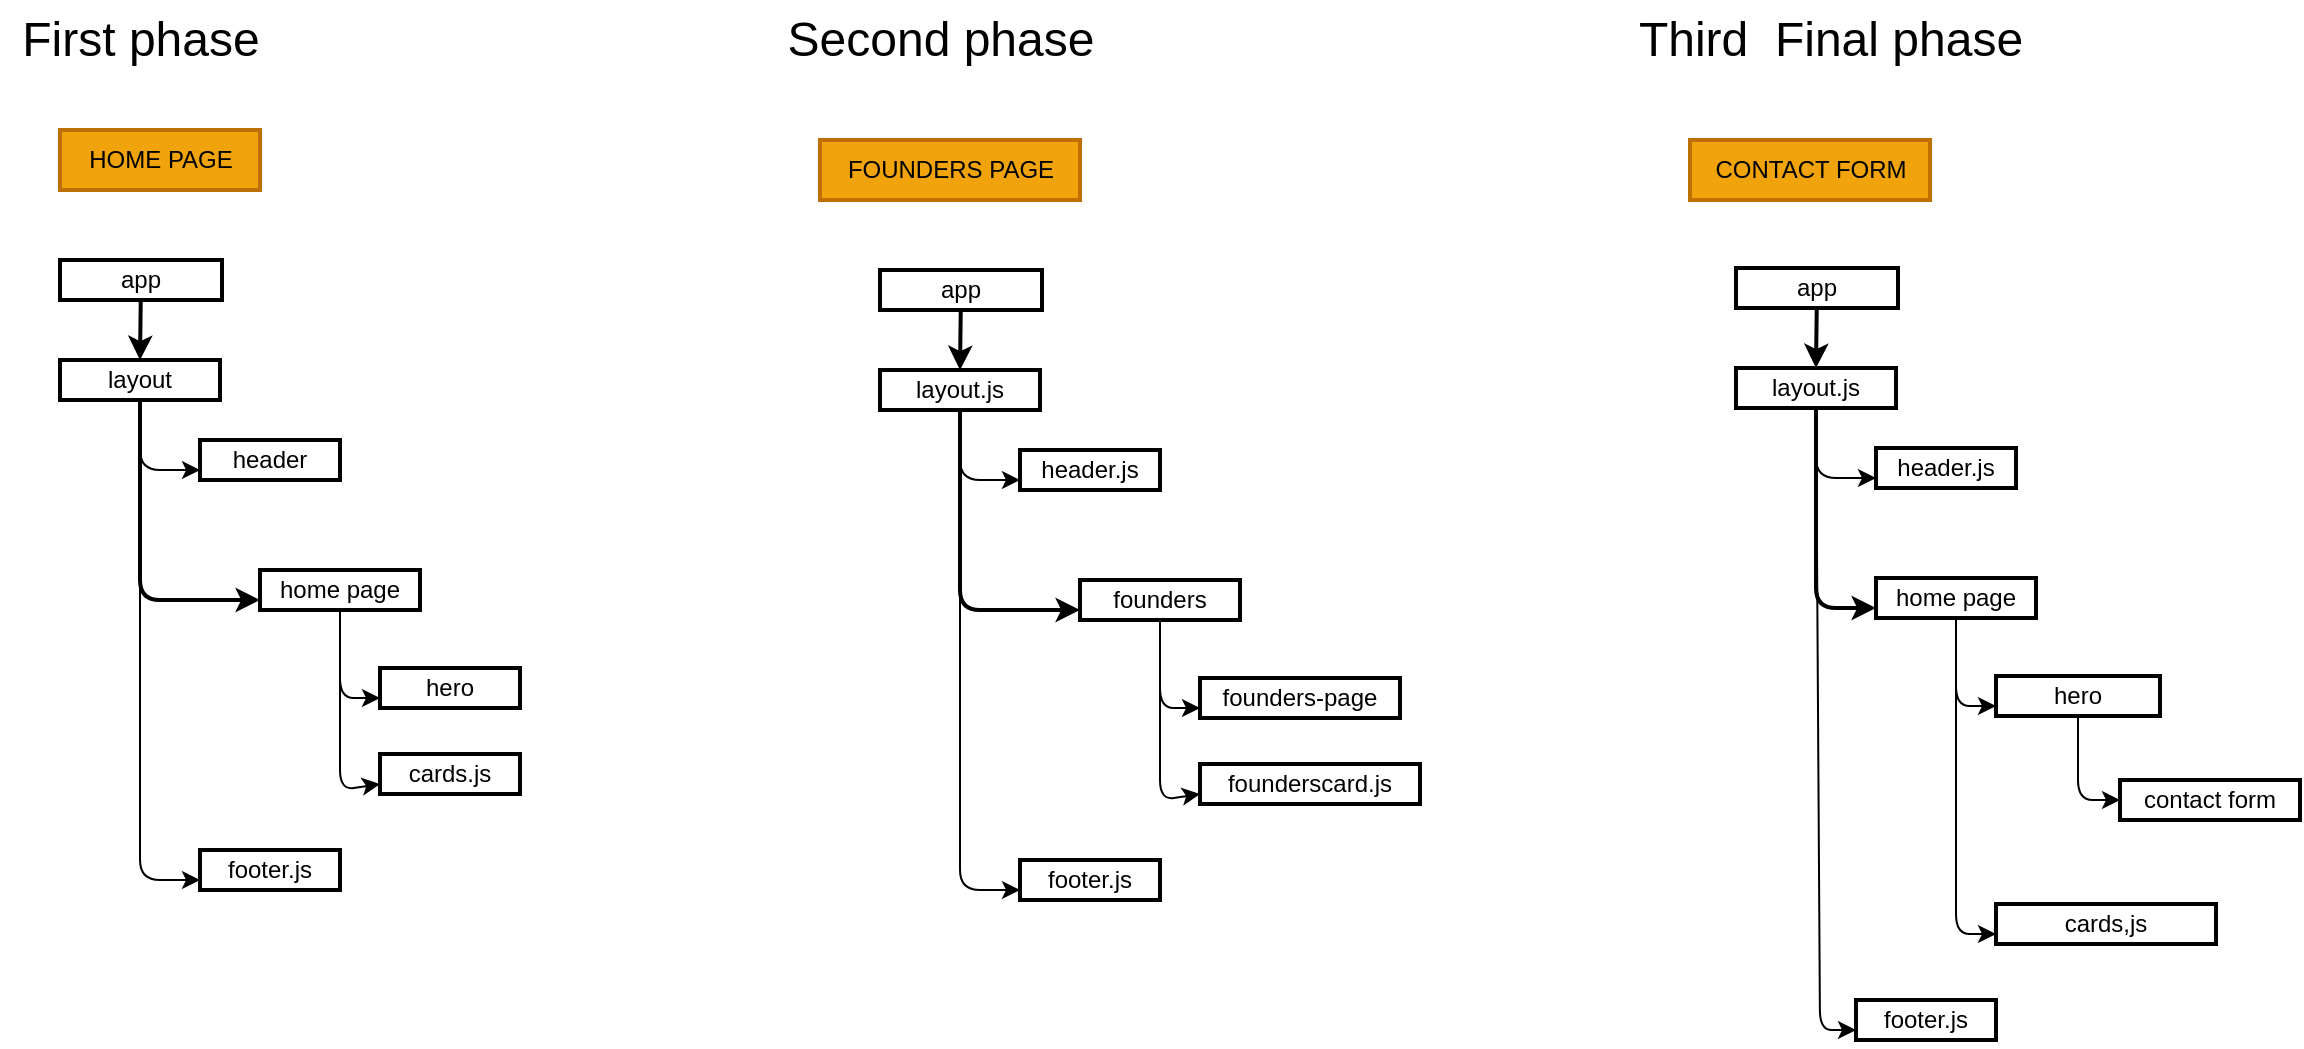 <mxfile>
    <diagram id="tS2AxR1P0syDGOoF6Fch" name="Page-1">
        <mxGraphModel dx="2583" dy="677" grid="1" gridSize="10" guides="1" tooltips="1" connect="1" arrows="1" fold="1" page="0" pageScale="1" pageWidth="850" pageHeight="1100" math="0" shadow="0">
            <root>
                <mxCell id="0"/>
                <mxCell id="1" parent="0"/>
                <mxCell id="10" style="edgeStyle=none;html=1;strokeWidth=2;exitX=0.5;exitY=1;exitDx=0;exitDy=0;entryX=0;entryY=0.75;entryDx=0;entryDy=0;" parent="1" source="18" target="45" edge="1">
                    <mxGeometry relative="1" as="geometry">
                        <Array as="points">
                            <mxPoint x="-650" y="395"/>
                            <mxPoint x="-650" y="475"/>
                        </Array>
                        <mxPoint x="-620" y="392.5" as="targetPoint"/>
                    </mxGeometry>
                </mxCell>
                <mxCell id="20" style="edgeStyle=none;html=1;strokeWidth=2;entryX=0.5;entryY=0;entryDx=0;entryDy=0;" parent="1" source="11" target="18" edge="1">
                    <mxGeometry relative="1" as="geometry">
                        <Array as="points"/>
                        <mxPoint x="-650" y="380" as="targetPoint"/>
                    </mxGeometry>
                </mxCell>
                <mxCell id="11" value="app" style="rounded=0;whiteSpace=wrap;html=1;strokeWidth=2;" parent="1" vertex="1">
                    <mxGeometry x="-690" y="305" width="81" height="20" as="geometry"/>
                </mxCell>
                <mxCell id="79" style="edgeStyle=none;html=1;entryX=0;entryY=0.75;entryDx=0;entryDy=0;" edge="1" parent="1" source="18" target="46">
                    <mxGeometry relative="1" as="geometry">
                        <Array as="points">
                            <mxPoint x="-650" y="410"/>
                        </Array>
                    </mxGeometry>
                </mxCell>
                <mxCell id="81" style="edgeStyle=none;html=1;entryX=0;entryY=0.75;entryDx=0;entryDy=0;" edge="1" parent="1" source="18" target="47">
                    <mxGeometry relative="1" as="geometry">
                        <Array as="points">
                            <mxPoint x="-650" y="615"/>
                        </Array>
                    </mxGeometry>
                </mxCell>
                <mxCell id="18" value="layout" style="rounded=0;whiteSpace=wrap;html=1;strokeWidth=2;" parent="1" vertex="1">
                    <mxGeometry x="-690" y="355" width="80" height="20" as="geometry"/>
                </mxCell>
                <mxCell id="26" value="HOME PAGE" style="text;html=1;align=center;verticalAlign=middle;resizable=0;points=[];autosize=1;strokeColor=#BD7000;fillColor=#f0a30a;fontColor=#000000;strokeWidth=2;" parent="1" vertex="1">
                    <mxGeometry x="-690" y="240" width="100" height="30" as="geometry"/>
                </mxCell>
                <mxCell id="27" value="FOUNDERS PAGE" style="text;html=1;align=center;verticalAlign=middle;resizable=0;points=[];autosize=1;strokeColor=#BD7000;fillColor=#f0a30a;fontColor=#000000;strokeWidth=2;" parent="1" vertex="1">
                    <mxGeometry x="-310" y="245" width="130" height="30" as="geometry"/>
                </mxCell>
                <mxCell id="82" style="edgeStyle=none;html=1;entryX=0;entryY=0.75;entryDx=0;entryDy=0;" edge="1" parent="1" source="45" target="48">
                    <mxGeometry relative="1" as="geometry">
                        <Array as="points">
                            <mxPoint x="-550" y="524"/>
                        </Array>
                    </mxGeometry>
                </mxCell>
                <mxCell id="83" style="edgeStyle=none;html=1;entryX=0;entryY=0.75;entryDx=0;entryDy=0;" edge="1" parent="1" source="45" target="49">
                    <mxGeometry relative="1" as="geometry">
                        <Array as="points">
                            <mxPoint x="-550" y="570"/>
                        </Array>
                    </mxGeometry>
                </mxCell>
                <mxCell id="45" value="home page" style="rounded=0;whiteSpace=wrap;html=1;strokeWidth=2;" parent="1" vertex="1">
                    <mxGeometry x="-590" y="460" width="80" height="20" as="geometry"/>
                </mxCell>
                <mxCell id="46" value="header" style="rounded=0;whiteSpace=wrap;html=1;strokeWidth=2;" parent="1" vertex="1">
                    <mxGeometry x="-620" y="395" width="70" height="20" as="geometry"/>
                </mxCell>
                <mxCell id="47" value="footer.js" style="rounded=0;whiteSpace=wrap;html=1;strokeWidth=2;" parent="1" vertex="1">
                    <mxGeometry x="-620" y="600" width="70" height="20" as="geometry"/>
                </mxCell>
                <mxCell id="48" value="hero" style="rounded=0;whiteSpace=wrap;html=1;strokeWidth=2;" parent="1" vertex="1">
                    <mxGeometry x="-530" y="509" width="70" height="20" as="geometry"/>
                </mxCell>
                <mxCell id="49" value="cards.js" style="rounded=0;whiteSpace=wrap;html=1;strokeWidth=2;" parent="1" vertex="1">
                    <mxGeometry x="-530" y="552" width="70" height="20" as="geometry"/>
                </mxCell>
                <mxCell id="62" value="CONTACT FORM" style="text;html=1;align=center;verticalAlign=middle;resizable=0;points=[];autosize=1;strokeColor=#BD7000;fillColor=#f0a30a;fontColor=#000000;strokeWidth=2;" parent="1" vertex="1">
                    <mxGeometry x="125" y="245" width="120" height="30" as="geometry"/>
                </mxCell>
                <mxCell id="72" value="&lt;font style=&quot;font-size: 24px;&quot;&gt;First phase&lt;/font&gt;" style="text;html=1;align=center;verticalAlign=middle;resizable=0;points=[];autosize=1;strokeColor=none;fillColor=none;" parent="1" vertex="1">
                    <mxGeometry x="-720" y="175" width="140" height="40" as="geometry"/>
                </mxCell>
                <mxCell id="73" value="&lt;font style=&quot;font-size: 24px;&quot;&gt;Second phase&lt;/font&gt;" style="text;html=1;align=center;verticalAlign=middle;resizable=0;points=[];autosize=1;strokeColor=none;fillColor=none;" parent="1" vertex="1">
                    <mxGeometry x="-340" y="175" width="180" height="40" as="geometry"/>
                </mxCell>
                <mxCell id="74" value="&lt;font style=&quot;font-size: 24px;&quot;&gt;Third&amp;nbsp; Final phase&lt;/font&gt;" style="text;html=1;align=center;verticalAlign=middle;resizable=0;points=[];autosize=1;strokeColor=none;fillColor=none;" parent="1" vertex="1">
                    <mxGeometry x="85" y="175" width="220" height="40" as="geometry"/>
                </mxCell>
                <mxCell id="84" style="edgeStyle=none;html=1;strokeWidth=2;exitX=0.5;exitY=1;exitDx=0;exitDy=0;entryX=0;entryY=0.75;entryDx=0;entryDy=0;" edge="1" parent="1" source="89" target="92">
                    <mxGeometry relative="1" as="geometry">
                        <Array as="points">
                            <mxPoint x="-240" y="400"/>
                            <mxPoint x="-240" y="480"/>
                        </Array>
                        <mxPoint x="-210" y="397.5" as="targetPoint"/>
                    </mxGeometry>
                </mxCell>
                <mxCell id="85" style="edgeStyle=none;html=1;strokeWidth=2;entryX=0.5;entryY=0;entryDx=0;entryDy=0;" edge="1" parent="1" source="86" target="89">
                    <mxGeometry relative="1" as="geometry">
                        <Array as="points"/>
                        <mxPoint x="-240" y="385" as="targetPoint"/>
                    </mxGeometry>
                </mxCell>
                <mxCell id="86" value="app" style="rounded=0;whiteSpace=wrap;html=1;strokeWidth=2;" vertex="1" parent="1">
                    <mxGeometry x="-280" y="310" width="81" height="20" as="geometry"/>
                </mxCell>
                <mxCell id="87" style="edgeStyle=none;html=1;entryX=0;entryY=0.75;entryDx=0;entryDy=0;" edge="1" parent="1" source="89" target="93">
                    <mxGeometry relative="1" as="geometry">
                        <Array as="points">
                            <mxPoint x="-240" y="415"/>
                        </Array>
                    </mxGeometry>
                </mxCell>
                <mxCell id="88" style="edgeStyle=none;html=1;entryX=0;entryY=0.75;entryDx=0;entryDy=0;" edge="1" parent="1" source="89" target="94">
                    <mxGeometry relative="1" as="geometry">
                        <Array as="points">
                            <mxPoint x="-240" y="620"/>
                        </Array>
                    </mxGeometry>
                </mxCell>
                <mxCell id="89" value="layout.js" style="rounded=0;whiteSpace=wrap;html=1;strokeWidth=2;" vertex="1" parent="1">
                    <mxGeometry x="-280" y="360" width="80" height="20" as="geometry"/>
                </mxCell>
                <mxCell id="90" style="edgeStyle=none;html=1;entryX=0;entryY=0.75;entryDx=0;entryDy=0;" edge="1" parent="1" source="92" target="95">
                    <mxGeometry relative="1" as="geometry">
                        <Array as="points">
                            <mxPoint x="-140" y="529"/>
                        </Array>
                    </mxGeometry>
                </mxCell>
                <mxCell id="91" style="edgeStyle=none;html=1;entryX=0;entryY=0.75;entryDx=0;entryDy=0;" edge="1" parent="1" source="92" target="96">
                    <mxGeometry relative="1" as="geometry">
                        <Array as="points">
                            <mxPoint x="-140" y="575"/>
                        </Array>
                    </mxGeometry>
                </mxCell>
                <mxCell id="92" value="founders" style="rounded=0;whiteSpace=wrap;html=1;strokeWidth=2;" vertex="1" parent="1">
                    <mxGeometry x="-180" y="465" width="80" height="20" as="geometry"/>
                </mxCell>
                <mxCell id="93" value="header.js" style="rounded=0;whiteSpace=wrap;html=1;strokeWidth=2;" vertex="1" parent="1">
                    <mxGeometry x="-210" y="400" width="70" height="20" as="geometry"/>
                </mxCell>
                <mxCell id="94" value="footer.js" style="rounded=0;whiteSpace=wrap;html=1;strokeWidth=2;" vertex="1" parent="1">
                    <mxGeometry x="-210" y="605" width="70" height="20" as="geometry"/>
                </mxCell>
                <mxCell id="95" value="founders-page" style="rounded=0;whiteSpace=wrap;html=1;strokeWidth=2;" vertex="1" parent="1">
                    <mxGeometry x="-120" y="514" width="100" height="20" as="geometry"/>
                </mxCell>
                <mxCell id="96" value="founderscard.js" style="rounded=0;whiteSpace=wrap;html=1;strokeWidth=2;" vertex="1" parent="1">
                    <mxGeometry x="-120" y="557" width="110" height="20" as="geometry"/>
                </mxCell>
                <mxCell id="97" style="edgeStyle=none;html=1;strokeWidth=2;exitX=0.5;exitY=1;exitDx=0;exitDy=0;entryX=0;entryY=0.75;entryDx=0;entryDy=0;" edge="1" parent="1" source="102" target="105">
                    <mxGeometry relative="1" as="geometry">
                        <Array as="points">
                            <mxPoint x="188" y="399"/>
                            <mxPoint x="188" y="479"/>
                        </Array>
                        <mxPoint x="218" y="396.5" as="targetPoint"/>
                    </mxGeometry>
                </mxCell>
                <mxCell id="98" style="edgeStyle=none;html=1;strokeWidth=2;entryX=0.5;entryY=0;entryDx=0;entryDy=0;" edge="1" parent="1" source="99" target="102">
                    <mxGeometry relative="1" as="geometry">
                        <Array as="points"/>
                        <mxPoint x="188" y="384" as="targetPoint"/>
                    </mxGeometry>
                </mxCell>
                <mxCell id="99" value="app" style="rounded=0;whiteSpace=wrap;html=1;strokeWidth=2;" vertex="1" parent="1">
                    <mxGeometry x="148" y="309" width="81" height="20" as="geometry"/>
                </mxCell>
                <mxCell id="100" style="edgeStyle=none;html=1;entryX=0;entryY=0.75;entryDx=0;entryDy=0;" edge="1" parent="1" source="102" target="106">
                    <mxGeometry relative="1" as="geometry">
                        <Array as="points">
                            <mxPoint x="188" y="414"/>
                        </Array>
                    </mxGeometry>
                </mxCell>
                <mxCell id="101" style="edgeStyle=none;html=1;entryX=0;entryY=0.75;entryDx=0;entryDy=0;" edge="1" parent="1" source="102" target="107">
                    <mxGeometry relative="1" as="geometry">
                        <Array as="points">
                            <mxPoint x="190" y="690"/>
                        </Array>
                    </mxGeometry>
                </mxCell>
                <mxCell id="102" value="layout.js" style="rounded=0;whiteSpace=wrap;html=1;strokeWidth=2;" vertex="1" parent="1">
                    <mxGeometry x="148" y="359" width="80" height="20" as="geometry"/>
                </mxCell>
                <mxCell id="103" style="edgeStyle=none;html=1;entryX=0;entryY=0.75;entryDx=0;entryDy=0;" edge="1" parent="1" source="105" target="108">
                    <mxGeometry relative="1" as="geometry">
                        <Array as="points">
                            <mxPoint x="258" y="528"/>
                        </Array>
                    </mxGeometry>
                </mxCell>
                <mxCell id="104" style="edgeStyle=none;html=1;entryX=0;entryY=0.75;entryDx=0;entryDy=0;" edge="1" parent="1" source="105" target="109">
                    <mxGeometry relative="1" as="geometry">
                        <Array as="points">
                            <mxPoint x="258" y="642"/>
                        </Array>
                    </mxGeometry>
                </mxCell>
                <mxCell id="105" value="home page" style="rounded=0;whiteSpace=wrap;html=1;strokeWidth=2;" vertex="1" parent="1">
                    <mxGeometry x="218" y="464" width="80" height="20" as="geometry"/>
                </mxCell>
                <mxCell id="106" value="header.js" style="rounded=0;whiteSpace=wrap;html=1;strokeWidth=2;" vertex="1" parent="1">
                    <mxGeometry x="218" y="399" width="70" height="20" as="geometry"/>
                </mxCell>
                <mxCell id="107" value="footer.js" style="rounded=0;whiteSpace=wrap;html=1;strokeWidth=2;" vertex="1" parent="1">
                    <mxGeometry x="208" y="675" width="70" height="20" as="geometry"/>
                </mxCell>
                <mxCell id="111" style="edgeStyle=none;html=1;entryX=0;entryY=0.5;entryDx=0;entryDy=0;" edge="1" parent="1" source="108" target="110">
                    <mxGeometry relative="1" as="geometry">
                        <Array as="points">
                            <mxPoint x="319" y="575"/>
                        </Array>
                    </mxGeometry>
                </mxCell>
                <mxCell id="108" value="hero" style="rounded=0;whiteSpace=wrap;html=1;strokeWidth=2;" vertex="1" parent="1">
                    <mxGeometry x="278" y="513" width="82" height="20" as="geometry"/>
                </mxCell>
                <mxCell id="109" value="cards,js" style="rounded=0;whiteSpace=wrap;html=1;strokeWidth=2;" vertex="1" parent="1">
                    <mxGeometry x="278" y="627" width="110" height="20" as="geometry"/>
                </mxCell>
                <mxCell id="110" value="contact form" style="rounded=0;whiteSpace=wrap;html=1;strokeWidth=2;" vertex="1" parent="1">
                    <mxGeometry x="340" y="565" width="90" height="20" as="geometry"/>
                </mxCell>
            </root>
        </mxGraphModel>
    </diagram>
</mxfile>